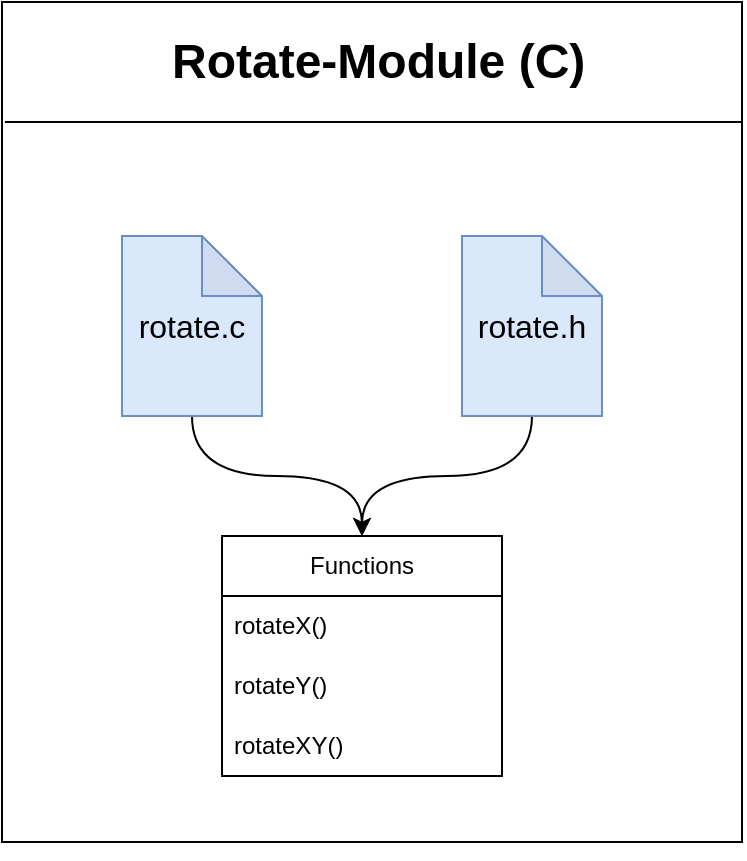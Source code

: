 <mxfile version="23.0.2" type="device">
  <diagram name="Seite-1" id="o1Sh8dqupD5nippvTFUM">
    <mxGraphModel dx="1434" dy="754" grid="1" gridSize="10" guides="1" tooltips="1" connect="1" arrows="1" fold="1" page="1" pageScale="1" pageWidth="1169" pageHeight="827" math="0" shadow="0">
      <root>
        <mxCell id="0" />
        <mxCell id="1" parent="0" />
        <mxCell id="giKlB1GgNLeQC6wwkSCg-1" style="edgeStyle=orthogonalEdgeStyle;rounded=0;orthogonalLoop=1;jettySize=auto;html=1;exitX=0.5;exitY=1;exitDx=0;exitDy=0;exitPerimeter=0;entryX=0.5;entryY=0;entryDx=0;entryDy=0;curved=1;" edge="1" parent="1" source="giKlB1GgNLeQC6wwkSCg-2" target="giKlB1GgNLeQC6wwkSCg-9">
          <mxGeometry relative="1" as="geometry" />
        </mxCell>
        <mxCell id="giKlB1GgNLeQC6wwkSCg-2" value="&lt;font style=&quot;font-size: 16px;&quot;&gt;rotate.c&lt;/font&gt;" style="shape=note;whiteSpace=wrap;html=1;backgroundOutline=1;darkOpacity=0.05;fillColor=#dae8fc;strokeColor=#6c8ebf;" vertex="1" parent="1">
          <mxGeometry x="410" y="237" width="70" height="90" as="geometry" />
        </mxCell>
        <mxCell id="giKlB1GgNLeQC6wwkSCg-3" style="edgeStyle=orthogonalEdgeStyle;rounded=0;orthogonalLoop=1;jettySize=auto;html=1;exitX=0.5;exitY=1;exitDx=0;exitDy=0;exitPerimeter=0;entryX=0.5;entryY=0;entryDx=0;entryDy=0;curved=1;" edge="1" parent="1" source="giKlB1GgNLeQC6wwkSCg-4" target="giKlB1GgNLeQC6wwkSCg-9">
          <mxGeometry relative="1" as="geometry" />
        </mxCell>
        <mxCell id="giKlB1GgNLeQC6wwkSCg-4" value="&lt;font style=&quot;font-size: 16px;&quot;&gt;rotate.h&lt;/font&gt;" style="shape=note;whiteSpace=wrap;html=1;backgroundOutline=1;darkOpacity=0.05;fillColor=#dae8fc;strokeColor=#6c8ebf;" vertex="1" parent="1">
          <mxGeometry x="580" y="237" width="70" height="90" as="geometry" />
        </mxCell>
        <mxCell id="giKlB1GgNLeQC6wwkSCg-5" value="" style="rounded=0;whiteSpace=wrap;html=1;fillColor=none;" vertex="1" parent="1">
          <mxGeometry x="350" y="120" width="370" height="420" as="geometry" />
        </mxCell>
        <mxCell id="giKlB1GgNLeQC6wwkSCg-6" style="edgeStyle=orthogonalEdgeStyle;rounded=0;orthogonalLoop=1;jettySize=auto;html=1;exitX=0.5;exitY=1;exitDx=0;exitDy=0;" edge="1" parent="1" source="giKlB1GgNLeQC6wwkSCg-5" target="giKlB1GgNLeQC6wwkSCg-5">
          <mxGeometry relative="1" as="geometry" />
        </mxCell>
        <mxCell id="giKlB1GgNLeQC6wwkSCg-7" value="&lt;h1&gt;Rotate-Module (C)&lt;/h1&gt;" style="text;html=1;strokeColor=none;fillColor=none;spacing=5;spacingTop=-20;whiteSpace=wrap;overflow=hidden;rounded=0;" vertex="1" parent="1">
          <mxGeometry x="430" y="130" width="240" height="40" as="geometry" />
        </mxCell>
        <mxCell id="giKlB1GgNLeQC6wwkSCg-8" value="" style="endArrow=none;html=1;rounded=0;entryX=0.996;entryY=0.14;entryDx=0;entryDy=0;entryPerimeter=0;" edge="1" parent="1">
          <mxGeometry width="50" height="50" relative="1" as="geometry">
            <mxPoint x="351.48" y="180" as="sourcePoint" />
            <mxPoint x="720" y="180" as="targetPoint" />
          </mxGeometry>
        </mxCell>
        <mxCell id="giKlB1GgNLeQC6wwkSCg-9" value="Functions" style="swimlane;fontStyle=0;childLayout=stackLayout;horizontal=1;startSize=30;horizontalStack=0;resizeParent=1;resizeParentMax=0;resizeLast=0;collapsible=1;marginBottom=0;whiteSpace=wrap;html=1;" vertex="1" parent="1">
          <mxGeometry x="460" y="387" width="140" height="120" as="geometry" />
        </mxCell>
        <mxCell id="giKlB1GgNLeQC6wwkSCg-10" value="rotateX()" style="text;strokeColor=none;fillColor=none;align=left;verticalAlign=middle;spacingLeft=4;spacingRight=4;overflow=hidden;points=[[0,0.5],[1,0.5]];portConstraint=eastwest;rotatable=0;whiteSpace=wrap;html=1;" vertex="1" parent="giKlB1GgNLeQC6wwkSCg-9">
          <mxGeometry y="30" width="140" height="30" as="geometry" />
        </mxCell>
        <mxCell id="giKlB1GgNLeQC6wwkSCg-11" value="rotateY()" style="text;strokeColor=none;fillColor=none;align=left;verticalAlign=middle;spacingLeft=4;spacingRight=4;overflow=hidden;points=[[0,0.5],[1,0.5]];portConstraint=eastwest;rotatable=0;whiteSpace=wrap;html=1;" vertex="1" parent="giKlB1GgNLeQC6wwkSCg-9">
          <mxGeometry y="60" width="140" height="30" as="geometry" />
        </mxCell>
        <mxCell id="giKlB1GgNLeQC6wwkSCg-12" value="rotateXY()" style="text;strokeColor=none;fillColor=none;align=left;verticalAlign=middle;spacingLeft=4;spacingRight=4;overflow=hidden;points=[[0,0.5],[1,0.5]];portConstraint=eastwest;rotatable=0;whiteSpace=wrap;html=1;" vertex="1" parent="giKlB1GgNLeQC6wwkSCg-9">
          <mxGeometry y="90" width="140" height="30" as="geometry" />
        </mxCell>
        <mxCell id="giKlB1GgNLeQC6wwkSCg-13" style="edgeStyle=orthogonalEdgeStyle;rounded=0;orthogonalLoop=1;jettySize=auto;html=1;exitX=0.5;exitY=1;exitDx=0;exitDy=0;" edge="1" parent="1" source="giKlB1GgNLeQC6wwkSCg-5" target="giKlB1GgNLeQC6wwkSCg-5">
          <mxGeometry relative="1" as="geometry" />
        </mxCell>
      </root>
    </mxGraphModel>
  </diagram>
</mxfile>

